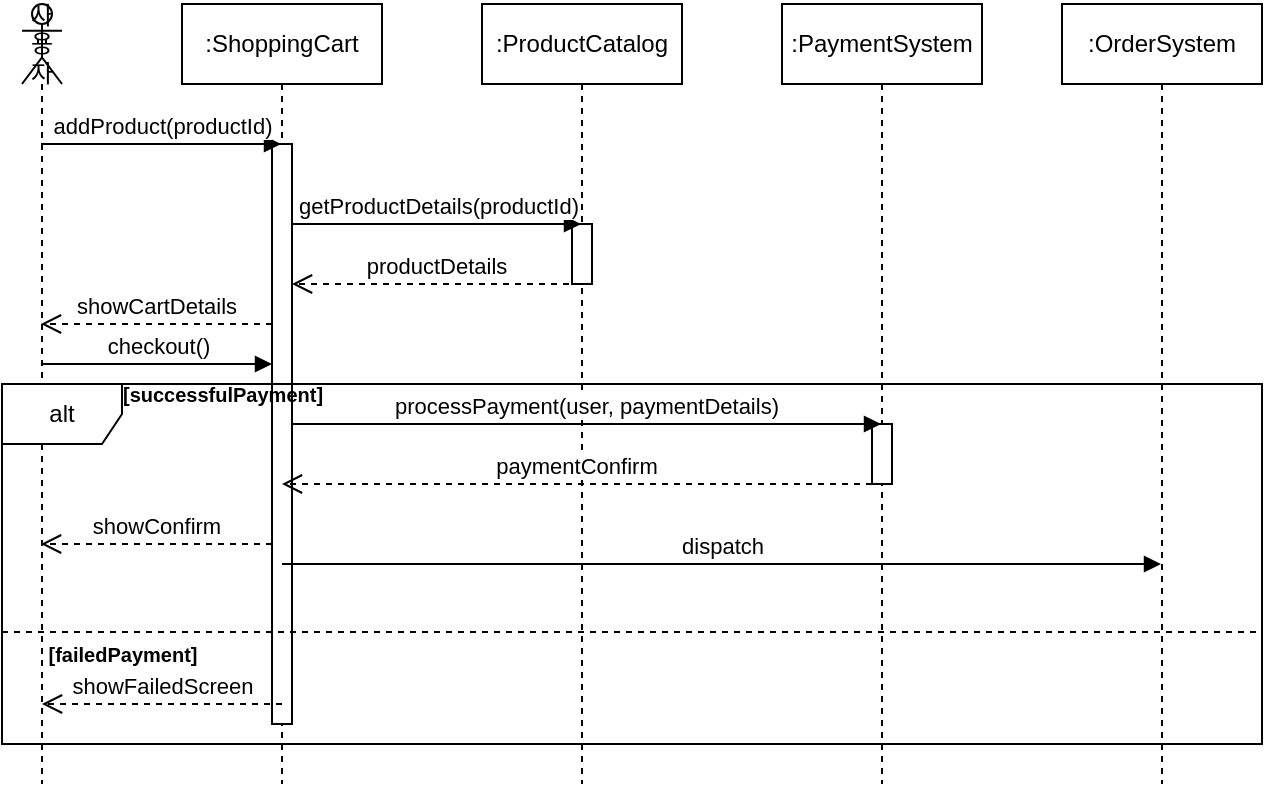 <mxfile version="22.0.4" type="github">
  <diagram name="페이지-1" id="idTj4NvzetvNZ9jkP4G0">
    <mxGraphModel dx="1434" dy="758" grid="1" gridSize="10" guides="1" tooltips="1" connect="1" arrows="1" fold="1" page="1" pageScale="1" pageWidth="827" pageHeight="1169" math="0" shadow="0">
      <root>
        <mxCell id="0" />
        <mxCell id="1" parent="0" />
        <mxCell id="v9_0jR4wm2ipuup3Su47-3" value="사용자" style="shape=umlLifeline;perimeter=lifelinePerimeter;whiteSpace=wrap;html=1;container=1;dropTarget=0;collapsible=0;recursiveResize=0;outlineConnect=0;portConstraint=eastwest;newEdgeStyle={&quot;curved&quot;:0,&quot;rounded&quot;:0};participant=umlActor;size=40;" vertex="1" parent="1">
          <mxGeometry x="20" y="130" width="20" height="390" as="geometry" />
        </mxCell>
        <mxCell id="v9_0jR4wm2ipuup3Su47-5" value=":ShoppingCart" style="shape=umlLifeline;perimeter=lifelinePerimeter;whiteSpace=wrap;html=1;container=1;dropTarget=0;collapsible=0;recursiveResize=0;outlineConnect=0;portConstraint=eastwest;newEdgeStyle={&quot;curved&quot;:0,&quot;rounded&quot;:0};" vertex="1" parent="1">
          <mxGeometry x="100" y="130" width="100" height="390" as="geometry" />
        </mxCell>
        <mxCell id="v9_0jR4wm2ipuup3Su47-10" value="" style="html=1;points=[[0,0,0,0,5],[0,1,0,0,-5],[1,0,0,0,5],[1,1,0,0,-5]];perimeter=orthogonalPerimeter;outlineConnect=0;targetShapes=umlLifeline;portConstraint=eastwest;newEdgeStyle={&quot;curved&quot;:0,&quot;rounded&quot;:0};" vertex="1" parent="v9_0jR4wm2ipuup3Su47-5">
          <mxGeometry x="45" y="70" width="10" height="290" as="geometry" />
        </mxCell>
        <mxCell id="v9_0jR4wm2ipuup3Su47-6" value=":ProductCatalog" style="shape=umlLifeline;perimeter=lifelinePerimeter;whiteSpace=wrap;html=1;container=1;dropTarget=0;collapsible=0;recursiveResize=0;outlineConnect=0;portConstraint=eastwest;newEdgeStyle={&quot;curved&quot;:0,&quot;rounded&quot;:0};" vertex="1" parent="1">
          <mxGeometry x="250" y="130" width="100" height="390" as="geometry" />
        </mxCell>
        <mxCell id="v9_0jR4wm2ipuup3Su47-12" value="" style="html=1;points=[[0,0,0,0,5],[0,1,0,0,-5],[1,0,0,0,5],[1,1,0,0,-5]];perimeter=orthogonalPerimeter;outlineConnect=0;targetShapes=umlLifeline;portConstraint=eastwest;newEdgeStyle={&quot;curved&quot;:0,&quot;rounded&quot;:0};" vertex="1" parent="v9_0jR4wm2ipuup3Su47-6">
          <mxGeometry x="45" y="110" width="10" height="30" as="geometry" />
        </mxCell>
        <mxCell id="v9_0jR4wm2ipuup3Su47-7" value=":PaymentSystem" style="shape=umlLifeline;perimeter=lifelinePerimeter;whiteSpace=wrap;html=1;container=1;dropTarget=0;collapsible=0;recursiveResize=0;outlineConnect=0;portConstraint=eastwest;newEdgeStyle={&quot;curved&quot;:0,&quot;rounded&quot;:0};" vertex="1" parent="1">
          <mxGeometry x="400" y="130" width="100" height="390" as="geometry" />
        </mxCell>
        <mxCell id="v9_0jR4wm2ipuup3Su47-17" value="" style="html=1;points=[[0,0,0,0,5],[0,1,0,0,-5],[1,0,0,0,5],[1,1,0,0,-5]];perimeter=orthogonalPerimeter;outlineConnect=0;targetShapes=umlLifeline;portConstraint=eastwest;newEdgeStyle={&quot;curved&quot;:0,&quot;rounded&quot;:0};" vertex="1" parent="v9_0jR4wm2ipuup3Su47-7">
          <mxGeometry x="45" y="210" width="10" height="30" as="geometry" />
        </mxCell>
        <mxCell id="v9_0jR4wm2ipuup3Su47-8" value=":OrderSystem" style="shape=umlLifeline;perimeter=lifelinePerimeter;whiteSpace=wrap;html=1;container=1;dropTarget=0;collapsible=0;recursiveResize=0;outlineConnect=0;portConstraint=eastwest;newEdgeStyle={&quot;curved&quot;:0,&quot;rounded&quot;:0};" vertex="1" parent="1">
          <mxGeometry x="540" y="130" width="100" height="390" as="geometry" />
        </mxCell>
        <mxCell id="v9_0jR4wm2ipuup3Su47-9" value="addProduct(productId)" style="html=1;verticalAlign=bottom;endArrow=block;curved=0;rounded=0;" edge="1" parent="1">
          <mxGeometry width="80" relative="1" as="geometry">
            <mxPoint x="29.5" y="200" as="sourcePoint" />
            <mxPoint x="149.5" y="200" as="targetPoint" />
          </mxGeometry>
        </mxCell>
        <mxCell id="v9_0jR4wm2ipuup3Su47-11" value="getProductDetails(productId)" style="html=1;verticalAlign=bottom;endArrow=block;curved=0;rounded=0;" edge="1" parent="1">
          <mxGeometry width="80" relative="1" as="geometry">
            <mxPoint x="155" y="240" as="sourcePoint" />
            <mxPoint x="299.5" y="240" as="targetPoint" />
          </mxGeometry>
        </mxCell>
        <mxCell id="v9_0jR4wm2ipuup3Su47-13" value="productDetails" style="html=1;verticalAlign=bottom;endArrow=open;dashed=1;endSize=8;curved=0;rounded=0;" edge="1" parent="1" target="v9_0jR4wm2ipuup3Su47-10">
          <mxGeometry relative="1" as="geometry">
            <mxPoint x="299.5" y="270" as="sourcePoint" />
            <mxPoint x="90" y="300" as="targetPoint" />
          </mxGeometry>
        </mxCell>
        <mxCell id="v9_0jR4wm2ipuup3Su47-14" value="showCartDetails" style="html=1;verticalAlign=bottom;endArrow=open;dashed=1;endSize=8;curved=0;rounded=0;" edge="1" parent="1">
          <mxGeometry relative="1" as="geometry">
            <mxPoint x="145" y="290" as="sourcePoint" />
            <mxPoint x="29.5" y="290" as="targetPoint" />
          </mxGeometry>
        </mxCell>
        <mxCell id="v9_0jR4wm2ipuup3Su47-15" value="checkout()" style="html=1;verticalAlign=bottom;endArrow=block;curved=0;rounded=0;exitX=0.5;exitY=0.633;exitDx=0;exitDy=0;exitPerimeter=0;" edge="1" parent="1" target="v9_0jR4wm2ipuup3Su47-10">
          <mxGeometry x="0.004" width="80" relative="1" as="geometry">
            <mxPoint x="30" y="310.0" as="sourcePoint" />
            <mxPoint x="140" y="310" as="targetPoint" />
            <mxPoint as="offset" />
          </mxGeometry>
        </mxCell>
        <mxCell id="v9_0jR4wm2ipuup3Su47-16" value="processPayment(user, paymentDetails)" style="html=1;verticalAlign=bottom;endArrow=block;curved=0;rounded=0;" edge="1" parent="1" target="v9_0jR4wm2ipuup3Su47-7">
          <mxGeometry width="80" relative="1" as="geometry">
            <mxPoint x="155.25" y="340" as="sourcePoint" />
            <mxPoint x="444.75" y="340" as="targetPoint" />
          </mxGeometry>
        </mxCell>
        <mxCell id="v9_0jR4wm2ipuup3Su47-18" value="paymentConfirm" style="html=1;verticalAlign=bottom;endArrow=open;dashed=1;endSize=8;curved=0;rounded=0;" edge="1" parent="1" source="v9_0jR4wm2ipuup3Su47-17">
          <mxGeometry x="0.002" relative="1" as="geometry">
            <mxPoint x="440" y="370" as="sourcePoint" />
            <mxPoint x="150" y="370" as="targetPoint" />
            <mxPoint as="offset" />
          </mxGeometry>
        </mxCell>
        <mxCell id="v9_0jR4wm2ipuup3Su47-19" value="showConfirm" style="html=1;verticalAlign=bottom;endArrow=open;dashed=1;endSize=8;curved=0;rounded=0;" edge="1" parent="1">
          <mxGeometry x="0.004" relative="1" as="geometry">
            <mxPoint x="145" y="400" as="sourcePoint" />
            <mxPoint x="29.5" y="400" as="targetPoint" />
            <mxPoint as="offset" />
          </mxGeometry>
        </mxCell>
        <mxCell id="v9_0jR4wm2ipuup3Su47-21" value="dispatch" style="html=1;verticalAlign=bottom;endArrow=block;curved=0;rounded=0;" edge="1" parent="1" target="v9_0jR4wm2ipuup3Su47-8">
          <mxGeometry width="80" relative="1" as="geometry">
            <mxPoint x="150" y="410" as="sourcePoint" />
            <mxPoint x="230" y="410" as="targetPoint" />
          </mxGeometry>
        </mxCell>
        <mxCell id="v9_0jR4wm2ipuup3Su47-22" value="alt" style="shape=umlFrame;whiteSpace=wrap;html=1;pointerEvents=0;" vertex="1" parent="1">
          <mxGeometry x="10" y="320" width="630" height="180" as="geometry" />
        </mxCell>
        <mxCell id="v9_0jR4wm2ipuup3Su47-23" value="[successfulPayment]" style="text;html=1;align=center;verticalAlign=middle;resizable=0;points=[];autosize=1;strokeColor=none;fillColor=none;fontSize=10;fontStyle=1" vertex="1" parent="1">
          <mxGeometry x="60" y="310" width="120" height="30" as="geometry" />
        </mxCell>
        <mxCell id="v9_0jR4wm2ipuup3Su47-25" value="" style="line;strokeWidth=1;fillColor=none;align=left;verticalAlign=middle;spacingTop=-1;spacingLeft=3;spacingRight=3;rotatable=0;labelPosition=right;points=[];portConstraint=eastwest;strokeColor=inherit;dashed=1;" vertex="1" parent="1">
          <mxGeometry x="10" y="440" width="630" height="8" as="geometry" />
        </mxCell>
        <mxCell id="v9_0jR4wm2ipuup3Su47-26" value="[failedPayment]" style="text;html=1;align=center;verticalAlign=middle;resizable=0;points=[];autosize=1;strokeColor=none;fillColor=none;fontSize=10;fontStyle=1" vertex="1" parent="1">
          <mxGeometry x="20" y="440" width="100" height="30" as="geometry" />
        </mxCell>
        <mxCell id="v9_0jR4wm2ipuup3Su47-27" value="showFailedScreen" style="html=1;verticalAlign=bottom;endArrow=open;dashed=1;endSize=8;curved=0;rounded=0;" edge="1" parent="1">
          <mxGeometry relative="1" as="geometry">
            <mxPoint x="150" y="480" as="sourcePoint" />
            <mxPoint x="30" y="480" as="targetPoint" />
          </mxGeometry>
        </mxCell>
      </root>
    </mxGraphModel>
  </diagram>
</mxfile>
